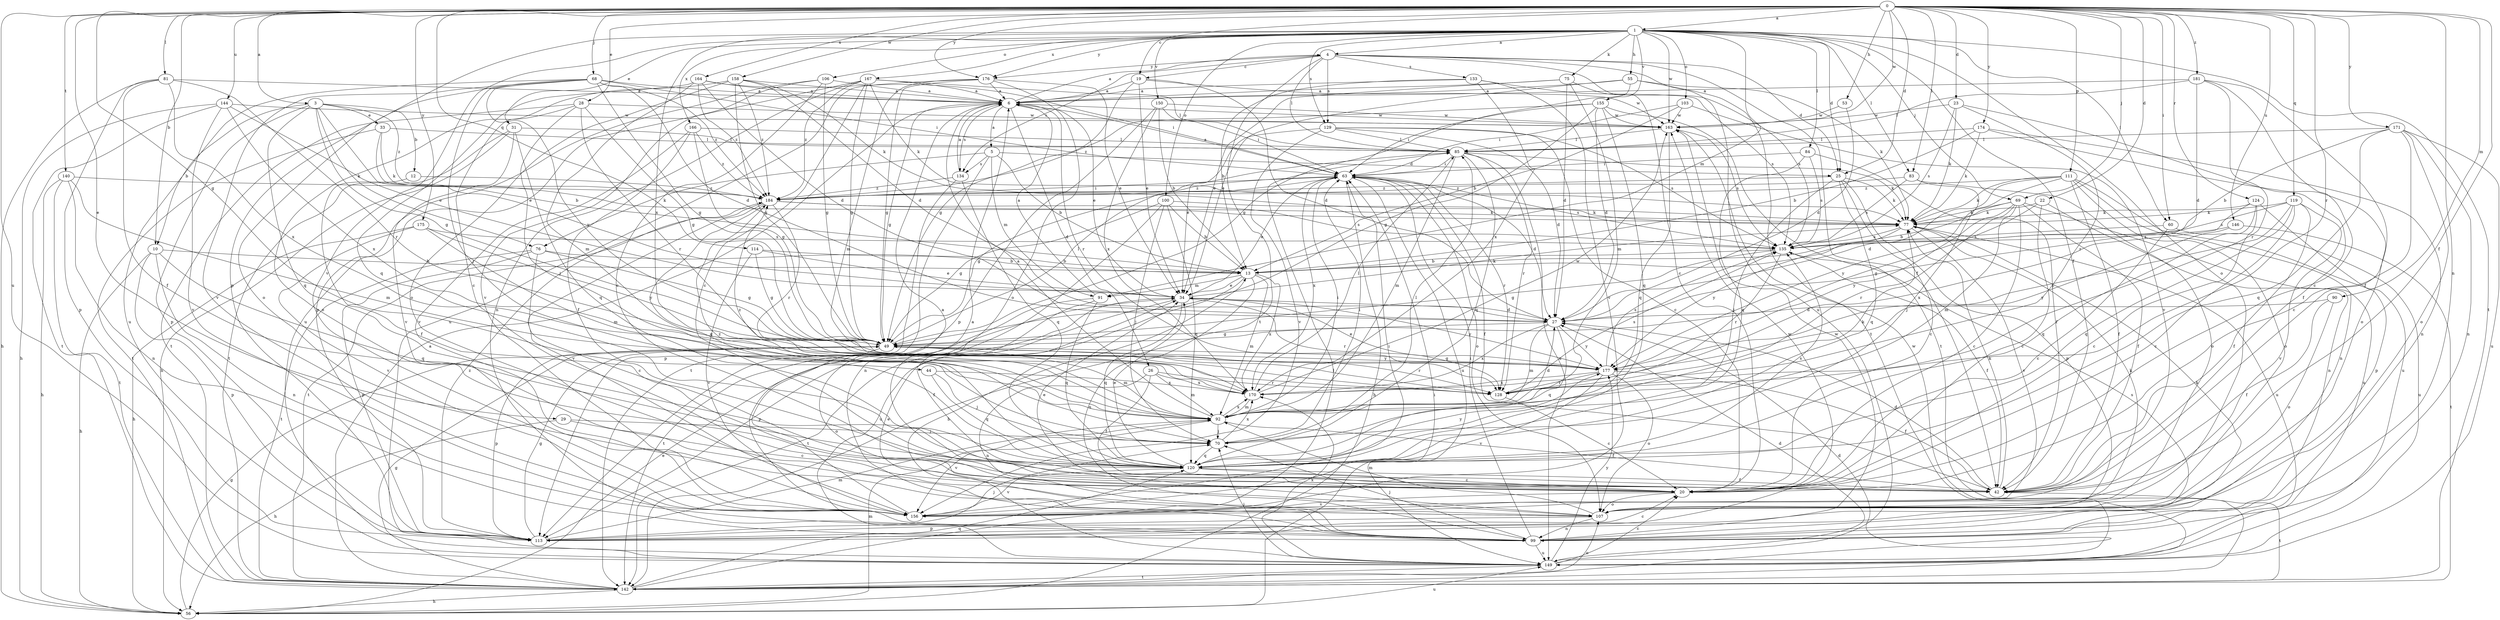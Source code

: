 strict digraph  {
0;
1;
3;
4;
5;
6;
10;
12;
13;
19;
20;
22;
23;
25;
26;
27;
28;
29;
31;
33;
34;
42;
44;
49;
53;
55;
56;
60;
63;
68;
69;
70;
75;
76;
77;
81;
83;
84;
85;
90;
91;
92;
99;
100;
103;
106;
107;
111;
113;
114;
119;
120;
124;
128;
129;
133;
134;
135;
140;
142;
144;
146;
149;
150;
155;
156;
158;
163;
164;
166;
167;
170;
171;
174;
175;
176;
177;
181;
184;
0 -> 1  [label=a];
0 -> 3  [label=a];
0 -> 10  [label=b];
0 -> 19  [label=c];
0 -> 22  [label=d];
0 -> 23  [label=d];
0 -> 25  [label=d];
0 -> 28  [label=e];
0 -> 29  [label=e];
0 -> 42  [label=f];
0 -> 44  [label=g];
0 -> 53  [label=h];
0 -> 60  [label=i];
0 -> 68  [label=j];
0 -> 69  [label=j];
0 -> 81  [label=l];
0 -> 83  [label=l];
0 -> 90  [label=m];
0 -> 99  [label=n];
0 -> 111  [label=p];
0 -> 114  [label=q];
0 -> 119  [label=q];
0 -> 124  [label=r];
0 -> 128  [label=r];
0 -> 140  [label=t];
0 -> 144  [label=u];
0 -> 146  [label=u];
0 -> 149  [label=u];
0 -> 158  [label=w];
0 -> 163  [label=w];
0 -> 164  [label=x];
0 -> 171  [label=y];
0 -> 174  [label=y];
0 -> 175  [label=y];
0 -> 176  [label=y];
0 -> 181  [label=z];
1 -> 4  [label=a];
1 -> 25  [label=d];
1 -> 31  [label=e];
1 -> 42  [label=f];
1 -> 55  [label=h];
1 -> 60  [label=i];
1 -> 69  [label=j];
1 -> 75  [label=k];
1 -> 83  [label=l];
1 -> 84  [label=l];
1 -> 91  [label=m];
1 -> 100  [label=o];
1 -> 103  [label=o];
1 -> 106  [label=o];
1 -> 107  [label=o];
1 -> 113  [label=p];
1 -> 129  [label=s];
1 -> 142  [label=t];
1 -> 150  [label=v];
1 -> 155  [label=v];
1 -> 156  [label=v];
1 -> 163  [label=w];
1 -> 166  [label=x];
1 -> 167  [label=x];
1 -> 170  [label=x];
1 -> 176  [label=y];
3 -> 10  [label=b];
3 -> 12  [label=b];
3 -> 33  [label=e];
3 -> 34  [label=e];
3 -> 49  [label=g];
3 -> 76  [label=k];
3 -> 113  [label=p];
3 -> 120  [label=q];
3 -> 184  [label=z];
4 -> 19  [label=c];
4 -> 20  [label=c];
4 -> 25  [label=d];
4 -> 42  [label=f];
4 -> 85  [label=l];
4 -> 129  [label=s];
4 -> 133  [label=s];
4 -> 134  [label=s];
4 -> 142  [label=t];
4 -> 149  [label=u];
4 -> 176  [label=y];
5 -> 13  [label=b];
5 -> 25  [label=d];
5 -> 76  [label=k];
5 -> 91  [label=m];
5 -> 134  [label=s];
5 -> 142  [label=t];
6 -> 4  [label=a];
6 -> 5  [label=a];
6 -> 26  [label=d];
6 -> 34  [label=e];
6 -> 49  [label=g];
6 -> 128  [label=r];
6 -> 134  [label=s];
6 -> 163  [label=w];
10 -> 13  [label=b];
10 -> 56  [label=h];
10 -> 99  [label=n];
10 -> 113  [label=p];
10 -> 120  [label=q];
12 -> 42  [label=f];
12 -> 184  [label=z];
13 -> 34  [label=e];
13 -> 91  [label=m];
13 -> 92  [label=m];
13 -> 99  [label=n];
13 -> 149  [label=u];
13 -> 170  [label=x];
19 -> 6  [label=a];
19 -> 27  [label=d];
19 -> 34  [label=e];
19 -> 49  [label=g];
19 -> 163  [label=w];
20 -> 34  [label=e];
20 -> 107  [label=o];
20 -> 156  [label=v];
22 -> 20  [label=c];
22 -> 49  [label=g];
22 -> 77  [label=k];
22 -> 99  [label=n];
23 -> 42  [label=f];
23 -> 77  [label=k];
23 -> 128  [label=r];
23 -> 135  [label=s];
23 -> 163  [label=w];
25 -> 20  [label=c];
25 -> 70  [label=j];
25 -> 77  [label=k];
25 -> 113  [label=p];
25 -> 120  [label=q];
25 -> 184  [label=z];
26 -> 42  [label=f];
26 -> 92  [label=m];
26 -> 99  [label=n];
26 -> 128  [label=r];
26 -> 170  [label=x];
27 -> 49  [label=g];
27 -> 92  [label=m];
27 -> 120  [label=q];
27 -> 170  [label=x];
27 -> 177  [label=y];
28 -> 49  [label=g];
28 -> 70  [label=j];
28 -> 107  [label=o];
28 -> 128  [label=r];
28 -> 142  [label=t];
28 -> 163  [label=w];
29 -> 20  [label=c];
29 -> 56  [label=h];
29 -> 70  [label=j];
31 -> 56  [label=h];
31 -> 85  [label=l];
31 -> 120  [label=q];
31 -> 142  [label=t];
31 -> 156  [label=v];
33 -> 13  [label=b];
33 -> 77  [label=k];
33 -> 85  [label=l];
33 -> 142  [label=t];
34 -> 27  [label=d];
34 -> 77  [label=k];
34 -> 113  [label=p];
34 -> 120  [label=q];
34 -> 128  [label=r];
34 -> 142  [label=t];
34 -> 177  [label=y];
42 -> 27  [label=d];
42 -> 77  [label=k];
42 -> 142  [label=t];
44 -> 70  [label=j];
44 -> 120  [label=q];
44 -> 170  [label=x];
49 -> 85  [label=l];
49 -> 92  [label=m];
49 -> 107  [label=o];
49 -> 113  [label=p];
49 -> 128  [label=r];
49 -> 177  [label=y];
53 -> 27  [label=d];
53 -> 163  [label=w];
55 -> 6  [label=a];
55 -> 34  [label=e];
55 -> 49  [label=g];
55 -> 77  [label=k];
55 -> 142  [label=t];
56 -> 34  [label=e];
56 -> 49  [label=g];
56 -> 63  [label=i];
56 -> 92  [label=m];
56 -> 149  [label=u];
60 -> 20  [label=c];
60 -> 135  [label=s];
60 -> 149  [label=u];
63 -> 6  [label=a];
63 -> 27  [label=d];
63 -> 34  [label=e];
63 -> 42  [label=f];
63 -> 49  [label=g];
63 -> 56  [label=h];
63 -> 107  [label=o];
63 -> 128  [label=r];
63 -> 135  [label=s];
63 -> 149  [label=u];
63 -> 170  [label=x];
63 -> 184  [label=z];
68 -> 6  [label=a];
68 -> 27  [label=d];
68 -> 49  [label=g];
68 -> 63  [label=i];
68 -> 70  [label=j];
68 -> 107  [label=o];
68 -> 149  [label=u];
68 -> 156  [label=v];
68 -> 177  [label=y];
68 -> 184  [label=z];
69 -> 13  [label=b];
69 -> 20  [label=c];
69 -> 42  [label=f];
69 -> 77  [label=k];
69 -> 92  [label=m];
69 -> 128  [label=r];
69 -> 149  [label=u];
69 -> 177  [label=y];
70 -> 63  [label=i];
70 -> 85  [label=l];
70 -> 120  [label=q];
70 -> 170  [label=x];
75 -> 6  [label=a];
75 -> 27  [label=d];
75 -> 34  [label=e];
75 -> 92  [label=m];
75 -> 135  [label=s];
76 -> 13  [label=b];
76 -> 20  [label=c];
76 -> 49  [label=g];
76 -> 113  [label=p];
76 -> 142  [label=t];
77 -> 135  [label=s];
77 -> 149  [label=u];
77 -> 156  [label=v];
77 -> 177  [label=y];
81 -> 6  [label=a];
81 -> 42  [label=f];
81 -> 56  [label=h];
81 -> 113  [label=p];
81 -> 128  [label=r];
81 -> 170  [label=x];
83 -> 70  [label=j];
83 -> 107  [label=o];
83 -> 135  [label=s];
83 -> 184  [label=z];
84 -> 42  [label=f];
84 -> 63  [label=i];
84 -> 120  [label=q];
84 -> 135  [label=s];
85 -> 63  [label=i];
85 -> 77  [label=k];
85 -> 92  [label=m];
85 -> 120  [label=q];
85 -> 128  [label=r];
85 -> 149  [label=u];
90 -> 27  [label=d];
90 -> 42  [label=f];
90 -> 107  [label=o];
91 -> 6  [label=a];
91 -> 42  [label=f];
91 -> 120  [label=q];
91 -> 142  [label=t];
92 -> 6  [label=a];
92 -> 27  [label=d];
92 -> 42  [label=f];
92 -> 63  [label=i];
92 -> 70  [label=j];
92 -> 77  [label=k];
92 -> 156  [label=v];
92 -> 170  [label=x];
92 -> 184  [label=z];
99 -> 6  [label=a];
99 -> 34  [label=e];
99 -> 63  [label=i];
99 -> 70  [label=j];
99 -> 77  [label=k];
99 -> 135  [label=s];
99 -> 149  [label=u];
99 -> 163  [label=w];
100 -> 13  [label=b];
100 -> 49  [label=g];
100 -> 70  [label=j];
100 -> 77  [label=k];
100 -> 99  [label=n];
100 -> 120  [label=q];
103 -> 13  [label=b];
103 -> 63  [label=i];
103 -> 156  [label=v];
103 -> 163  [label=w];
106 -> 6  [label=a];
106 -> 20  [label=c];
106 -> 49  [label=g];
106 -> 113  [label=p];
106 -> 156  [label=v];
107 -> 77  [label=k];
107 -> 92  [label=m];
107 -> 99  [label=n];
107 -> 113  [label=p];
111 -> 27  [label=d];
111 -> 42  [label=f];
111 -> 77  [label=k];
111 -> 99  [label=n];
111 -> 107  [label=o];
111 -> 149  [label=u];
111 -> 177  [label=y];
111 -> 184  [label=z];
113 -> 20  [label=c];
113 -> 49  [label=g];
113 -> 70  [label=j];
113 -> 92  [label=m];
113 -> 163  [label=w];
113 -> 184  [label=z];
114 -> 13  [label=b];
114 -> 34  [label=e];
114 -> 49  [label=g];
114 -> 156  [label=v];
119 -> 20  [label=c];
119 -> 42  [label=f];
119 -> 77  [label=k];
119 -> 120  [label=q];
119 -> 135  [label=s];
119 -> 156  [label=v];
119 -> 177  [label=y];
120 -> 20  [label=c];
120 -> 34  [label=e];
120 -> 42  [label=f];
120 -> 135  [label=s];
120 -> 156  [label=v];
120 -> 177  [label=y];
120 -> 184  [label=z];
124 -> 20  [label=c];
124 -> 77  [label=k];
124 -> 113  [label=p];
124 -> 120  [label=q];
124 -> 170  [label=x];
128 -> 20  [label=c];
128 -> 135  [label=s];
129 -> 20  [label=c];
129 -> 27  [label=d];
129 -> 34  [label=e];
129 -> 85  [label=l];
129 -> 135  [label=s];
129 -> 156  [label=v];
133 -> 6  [label=a];
133 -> 13  [label=b];
133 -> 135  [label=s];
133 -> 156  [label=v];
133 -> 170  [label=x];
134 -> 6  [label=a];
134 -> 113  [label=p];
134 -> 120  [label=q];
134 -> 184  [label=z];
135 -> 13  [label=b];
135 -> 42  [label=f];
135 -> 49  [label=g];
135 -> 128  [label=r];
140 -> 56  [label=h];
140 -> 92  [label=m];
140 -> 99  [label=n];
140 -> 142  [label=t];
140 -> 184  [label=z];
142 -> 6  [label=a];
142 -> 27  [label=d];
142 -> 49  [label=g];
142 -> 56  [label=h];
142 -> 85  [label=l];
142 -> 107  [label=o];
142 -> 120  [label=q];
144 -> 34  [label=e];
144 -> 56  [label=h];
144 -> 142  [label=t];
144 -> 156  [label=v];
144 -> 163  [label=w];
144 -> 170  [label=x];
146 -> 135  [label=s];
146 -> 142  [label=t];
146 -> 177  [label=y];
149 -> 13  [label=b];
149 -> 20  [label=c];
149 -> 27  [label=d];
149 -> 70  [label=j];
149 -> 142  [label=t];
149 -> 163  [label=w];
149 -> 170  [label=x];
149 -> 177  [label=y];
150 -> 13  [label=b];
150 -> 63  [label=i];
150 -> 113  [label=p];
150 -> 163  [label=w];
150 -> 170  [label=x];
155 -> 27  [label=d];
155 -> 49  [label=g];
155 -> 63  [label=i];
155 -> 120  [label=q];
155 -> 142  [label=t];
155 -> 163  [label=w];
155 -> 184  [label=z];
156 -> 6  [label=a];
156 -> 63  [label=i];
158 -> 6  [label=a];
158 -> 20  [label=c];
158 -> 27  [label=d];
158 -> 49  [label=g];
158 -> 77  [label=k];
158 -> 107  [label=o];
158 -> 184  [label=z];
163 -> 85  [label=l];
163 -> 120  [label=q];
163 -> 135  [label=s];
164 -> 6  [label=a];
164 -> 27  [label=d];
164 -> 63  [label=i];
164 -> 92  [label=m];
164 -> 120  [label=q];
164 -> 184  [label=z];
166 -> 42  [label=f];
166 -> 49  [label=g];
166 -> 85  [label=l];
166 -> 156  [label=v];
166 -> 184  [label=z];
167 -> 6  [label=a];
167 -> 20  [label=c];
167 -> 49  [label=g];
167 -> 77  [label=k];
167 -> 85  [label=l];
167 -> 99  [label=n];
167 -> 149  [label=u];
167 -> 184  [label=z];
170 -> 85  [label=l];
170 -> 92  [label=m];
170 -> 163  [label=w];
171 -> 13  [label=b];
171 -> 20  [label=c];
171 -> 85  [label=l];
171 -> 99  [label=n];
171 -> 107  [label=o];
171 -> 120  [label=q];
171 -> 149  [label=u];
174 -> 13  [label=b];
174 -> 77  [label=k];
174 -> 85  [label=l];
174 -> 99  [label=n];
174 -> 107  [label=o];
175 -> 56  [label=h];
175 -> 92  [label=m];
175 -> 135  [label=s];
175 -> 156  [label=v];
175 -> 177  [label=y];
176 -> 6  [label=a];
176 -> 34  [label=e];
176 -> 49  [label=g];
176 -> 92  [label=m];
176 -> 107  [label=o];
176 -> 149  [label=u];
177 -> 34  [label=e];
177 -> 42  [label=f];
177 -> 49  [label=g];
177 -> 107  [label=o];
177 -> 128  [label=r];
177 -> 135  [label=s];
177 -> 156  [label=v];
177 -> 170  [label=x];
181 -> 6  [label=a];
181 -> 20  [label=c];
181 -> 27  [label=d];
181 -> 42  [label=f];
181 -> 85  [label=l];
181 -> 128  [label=r];
184 -> 63  [label=i];
184 -> 77  [label=k];
184 -> 120  [label=q];
184 -> 128  [label=r];
184 -> 135  [label=s];
184 -> 142  [label=t];
184 -> 156  [label=v];
}
